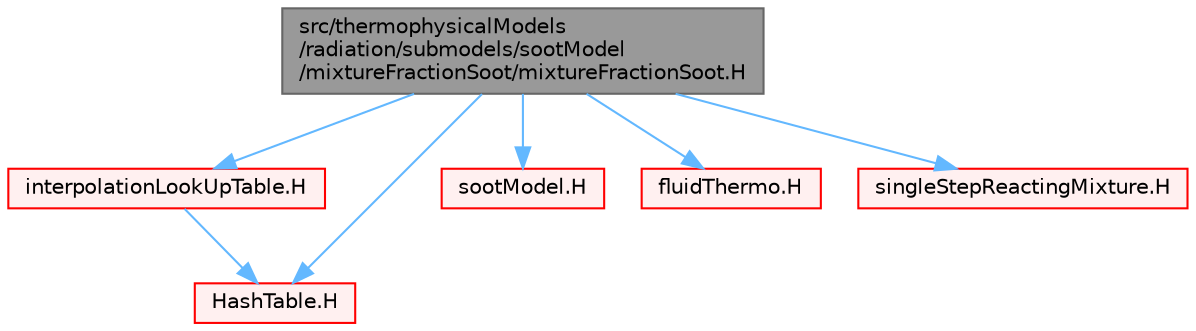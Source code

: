 digraph "src/thermophysicalModels/radiation/submodels/sootModel/mixtureFractionSoot/mixtureFractionSoot.H"
{
 // LATEX_PDF_SIZE
  bgcolor="transparent";
  edge [fontname=Helvetica,fontsize=10,labelfontname=Helvetica,labelfontsize=10];
  node [fontname=Helvetica,fontsize=10,shape=box,height=0.2,width=0.4];
  Node1 [id="Node000001",label="src/thermophysicalModels\l/radiation/submodels/sootModel\l/mixtureFractionSoot/mixtureFractionSoot.H",height=0.2,width=0.4,color="gray40", fillcolor="grey60", style="filled", fontcolor="black",tooltip=" "];
  Node1 -> Node2 [id="edge1_Node000001_Node000002",color="steelblue1",style="solid",tooltip=" "];
  Node2 [id="Node000002",label="interpolationLookUpTable.H",height=0.2,width=0.4,color="red", fillcolor="#FFF0F0", style="filled",URL="$interpolationLookUpTable_8H.html",tooltip=" "];
  Node2 -> Node108 [id="edge2_Node000002_Node000108",color="steelblue1",style="solid",tooltip=" "];
  Node108 [id="Node000108",label="HashTable.H",height=0.2,width=0.4,color="red", fillcolor="#FFF0F0", style="filled",URL="$HashTable_8H.html",tooltip=" "];
  Node1 -> Node185 [id="edge3_Node000001_Node000185",color="steelblue1",style="solid",tooltip=" "];
  Node185 [id="Node000185",label="sootModel.H",height=0.2,width=0.4,color="red", fillcolor="#FFF0F0", style="filled",URL="$sootModel_8H.html",tooltip=" "];
  Node1 -> Node108 [id="edge4_Node000001_Node000108",color="steelblue1",style="solid",tooltip=" "];
  Node1 -> Node382 [id="edge5_Node000001_Node000382",color="steelblue1",style="solid",tooltip=" "];
  Node382 [id="Node000382",label="fluidThermo.H",height=0.2,width=0.4,color="red", fillcolor="#FFF0F0", style="filled",URL="$fluidThermo_8H.html",tooltip=" "];
  Node1 -> Node386 [id="edge6_Node000001_Node000386",color="steelblue1",style="solid",tooltip=" "];
  Node386 [id="Node000386",label="singleStepReactingMixture.H",height=0.2,width=0.4,color="red", fillcolor="#FFF0F0", style="filled",URL="$singleStepReactingMixture_8H.html",tooltip=" "];
}
